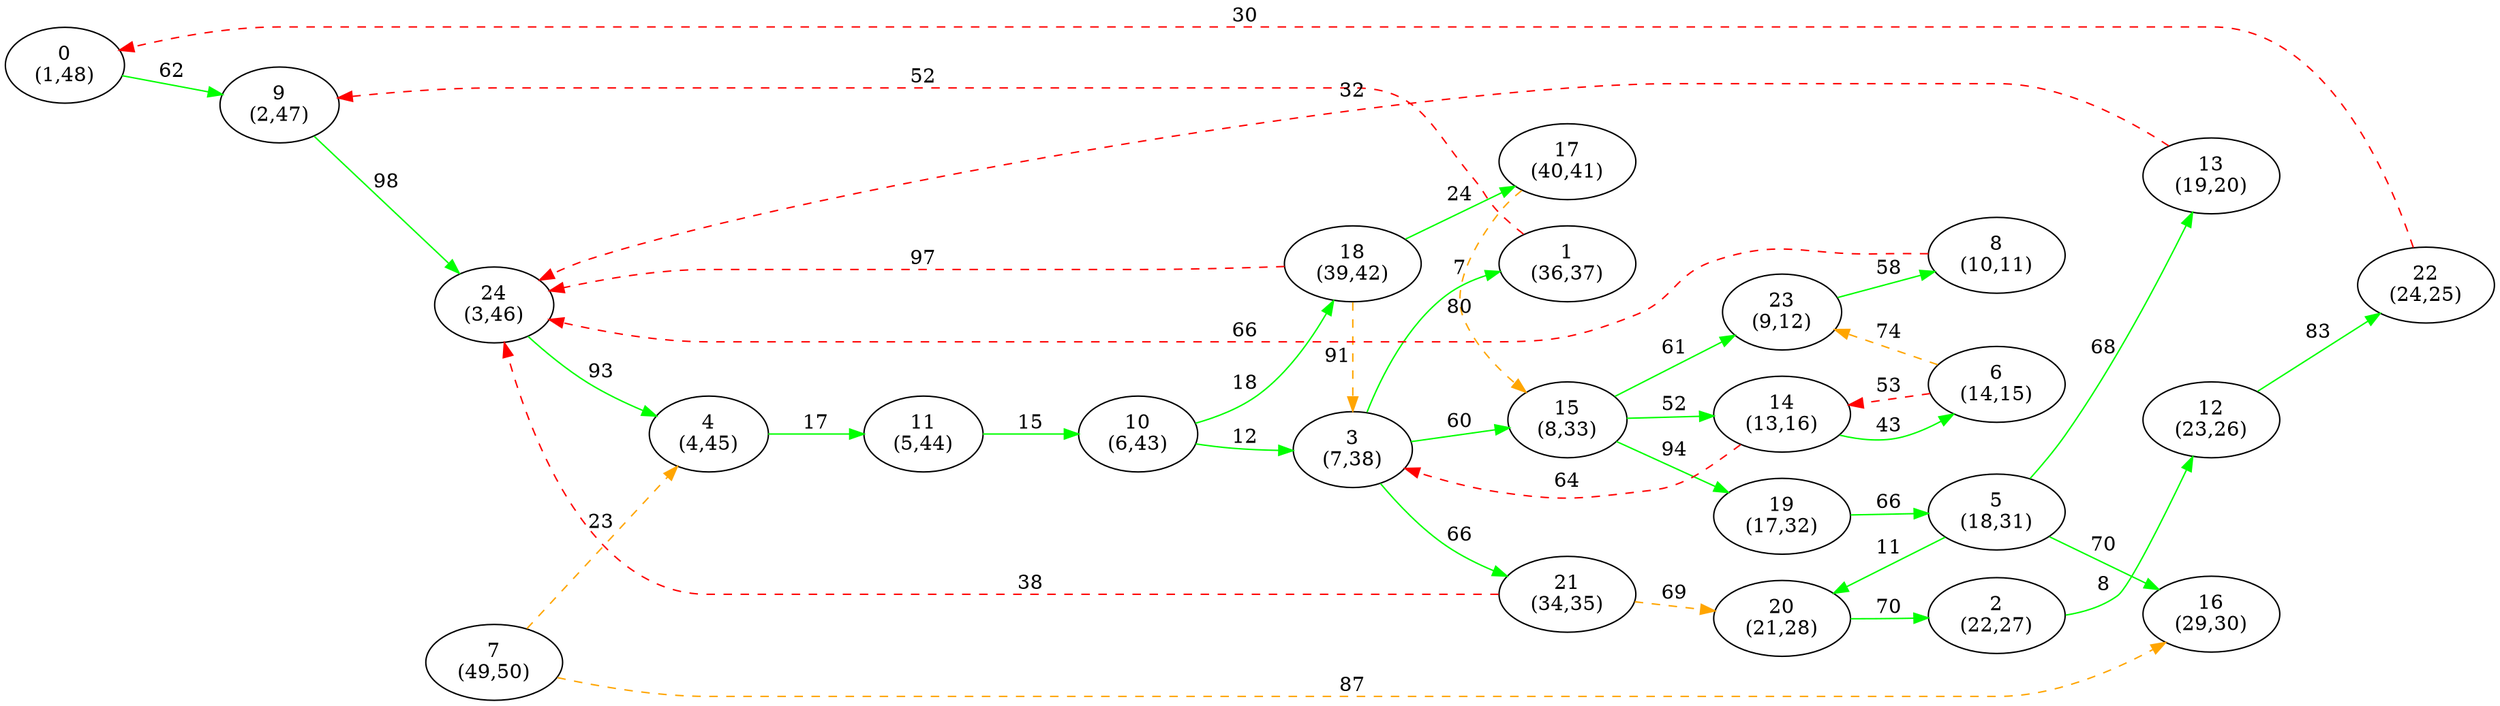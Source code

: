digraph G {
ranksep = "equally";
rankdir = LR;
{rank = same; "0
(1,48)"; };
{rank = same; "9
(2,47)"; };
{rank = same; "24
(3,46)"; };
{rank = same; "4
(4,45)"; };
{rank = same; "11
(5,44)"; };
{rank = same; "10
(6,43)"; };
{rank = same; "3
(7,38)"; "18
(39,42)"; };
{rank = same; "15
(8,33)"; "21
(34,35)"; "1
(36,37)"; "17
(40,41)"; };
{rank = same; "23
(9,12)"; "14
(13,16)"; "19
(17,32)"; "20
(21,28)"; };
{rank = same; "8
(10,11)"; "6
(14,15)"; "5
(18,31)"; "2
(22,27)"; };
{rank = same; "13
(19,20)"; "16
(29,30)"; "12
(23,26)"; };
{rank = same; "22
(24,25)"; };
{rank = same; };
{rank = same; "7
(49,50)"; };
{rank = same; };
"0
(1,48)"->"9
(2,47)"[label="62" color = "green"];
"9
(2,47)"->"24
(3,46)"[label="98" color = "green"];
"24
(3,46)"->"4
(4,45)"[label="93" color = "green"];
"4
(4,45)"->"11
(5,44)"[label="17" color = "green"];
"11
(5,44)"->"10
(6,43)"[label="15" color = "green"];
"10
(6,43)"->"3
(7,38)"[label="12" color = "green"];
"10
(6,43)"->"18
(39,42)"[label="18" color = "green"];
"3
(7,38)"->"15
(8,33)"[label="60" color = "green"];
"3
(7,38)"->"21
(34,35)"[label="66" color = "green"];
"3
(7,38)"->"1
(36,37)"[label="7" color = "green"];
"18
(39,42)"->"17
(40,41)"[label="24" color = "green"];
"18
(39,42)"->"3
(7,38)"[label="91" color = "orange" style = "dashed"];
"18
(39,42)"->"24
(3,46)"[label="97" color = "red" style = "dashed"];
"15
(8,33)"->"23
(9,12)"[label="61" color = "green"];
"15
(8,33)"->"14
(13,16)"[label="52" color = "green"];
"15
(8,33)"->"19
(17,32)"[label="94" color = "green"];
"21
(34,35)"->"20
(21,28)"[label="69" color = "orange" style = "dashed"];
"21
(34,35)"->"24
(3,46)"[label="38" color = "red" style = "dashed"];
"1
(36,37)"->"9
(2,47)"[label="52" color = "red" style = "dashed"];
"17
(40,41)"->"15
(8,33)"[label="80" color = "orange" style = "dashed"];
"23
(9,12)"->"8
(10,11)"[label="58" color = "green"];
"14
(13,16)"->"6
(14,15)"[label="43" color = "green"];
"14
(13,16)"->"3
(7,38)"[label="64" color = "red" style = "dashed"];
"19
(17,32)"->"5
(18,31)"[label="66" color = "green"];
"20
(21,28)"->"2
(22,27)"[label="70" color = "green"];
"8
(10,11)"->"24
(3,46)"[label="66" color = "red" style = "dashed"];
"6
(14,15)"->"23
(9,12)"[label="74" color = "orange" style = "dashed"];
"6
(14,15)"->"14
(13,16)"[label="53" color = "red" style = "dashed"];
"5
(18,31)"->"13
(19,20)"[label="68" color = "green"];
"5
(18,31)"->"20
(21,28)"[label="11" color = "green"];
"5
(18,31)"->"16
(29,30)"[label="70" color = "green"];
"2
(22,27)"->"12
(23,26)"[label="8" color = "green"];
"13
(19,20)"->"24
(3,46)"[label="32" color = "red" style = "dashed"];
"16
(29,30)"
"12
(23,26)"->"22
(24,25)"[label="83" color = "green"];
"22
(24,25)"->"0
(1,48)"[label="30" color = "red" style = "dashed"];
"7
(49,50)"->"4
(4,45)"[label="23" color = "orange" style = "dashed"];
"7
(49,50)"->"16
(29,30)"[label="87" color = "orange" style = "dashed"];
}
